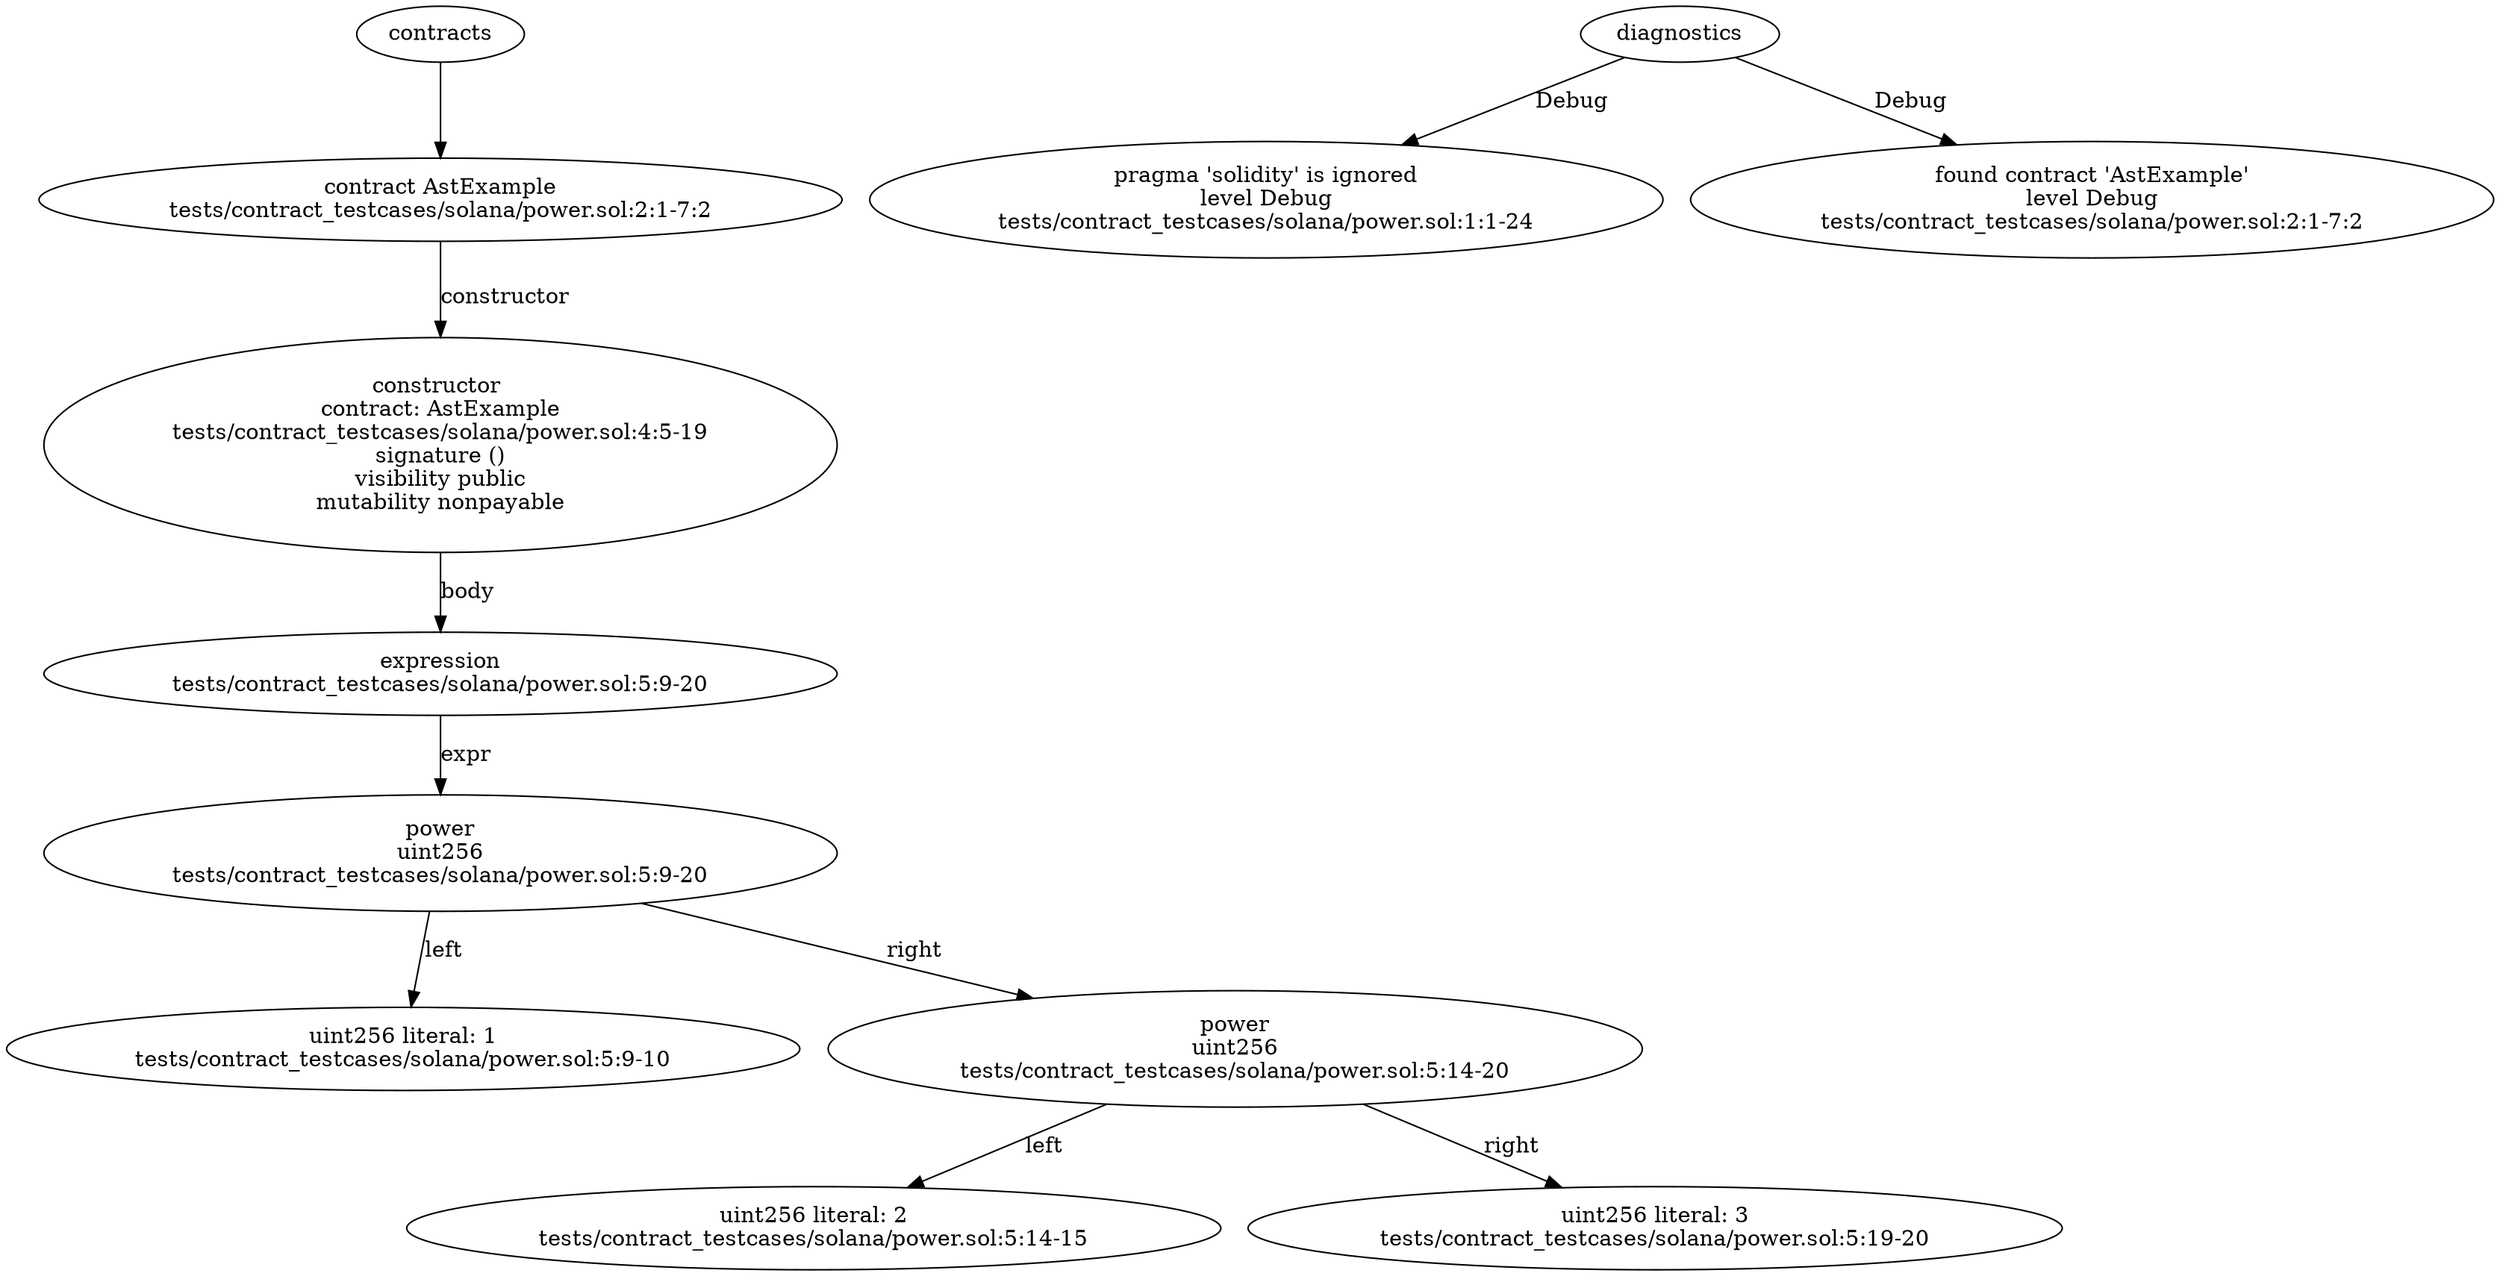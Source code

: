 strict digraph "tests/contract_testcases/solana/power.sol" {
	contract [label="contract AstExample\ntests/contract_testcases/solana/power.sol:2:1-7:2"]
	node_3 [label="constructor \ncontract: AstExample\ntests/contract_testcases/solana/power.sol:4:5-19\nsignature ()\nvisibility public\nmutability nonpayable"]
	expr [label="expression\ntests/contract_testcases/solana/power.sol:5:9-20"]
	power [label="power\nuint256\ntests/contract_testcases/solana/power.sol:5:9-20"]
	number_literal [label="uint256 literal: 1\ntests/contract_testcases/solana/power.sol:5:9-10"]
	power_7 [label="power\nuint256\ntests/contract_testcases/solana/power.sol:5:14-20"]
	number_literal_8 [label="uint256 literal: 2\ntests/contract_testcases/solana/power.sol:5:14-15"]
	number_literal_9 [label="uint256 literal: 3\ntests/contract_testcases/solana/power.sol:5:19-20"]
	diagnostic [label="pragma 'solidity' is ignored\nlevel Debug\ntests/contract_testcases/solana/power.sol:1:1-24"]
	diagnostic_12 [label="found contract 'AstExample'\nlevel Debug\ntests/contract_testcases/solana/power.sol:2:1-7:2"]
	contracts -> contract
	contract -> node_3 [label="constructor"]
	node_3 -> expr [label="body"]
	expr -> power [label="expr"]
	power -> number_literal [label="left"]
	power -> power_7 [label="right"]
	power_7 -> number_literal_8 [label="left"]
	power_7 -> number_literal_9 [label="right"]
	diagnostics -> diagnostic [label="Debug"]
	diagnostics -> diagnostic_12 [label="Debug"]
}
